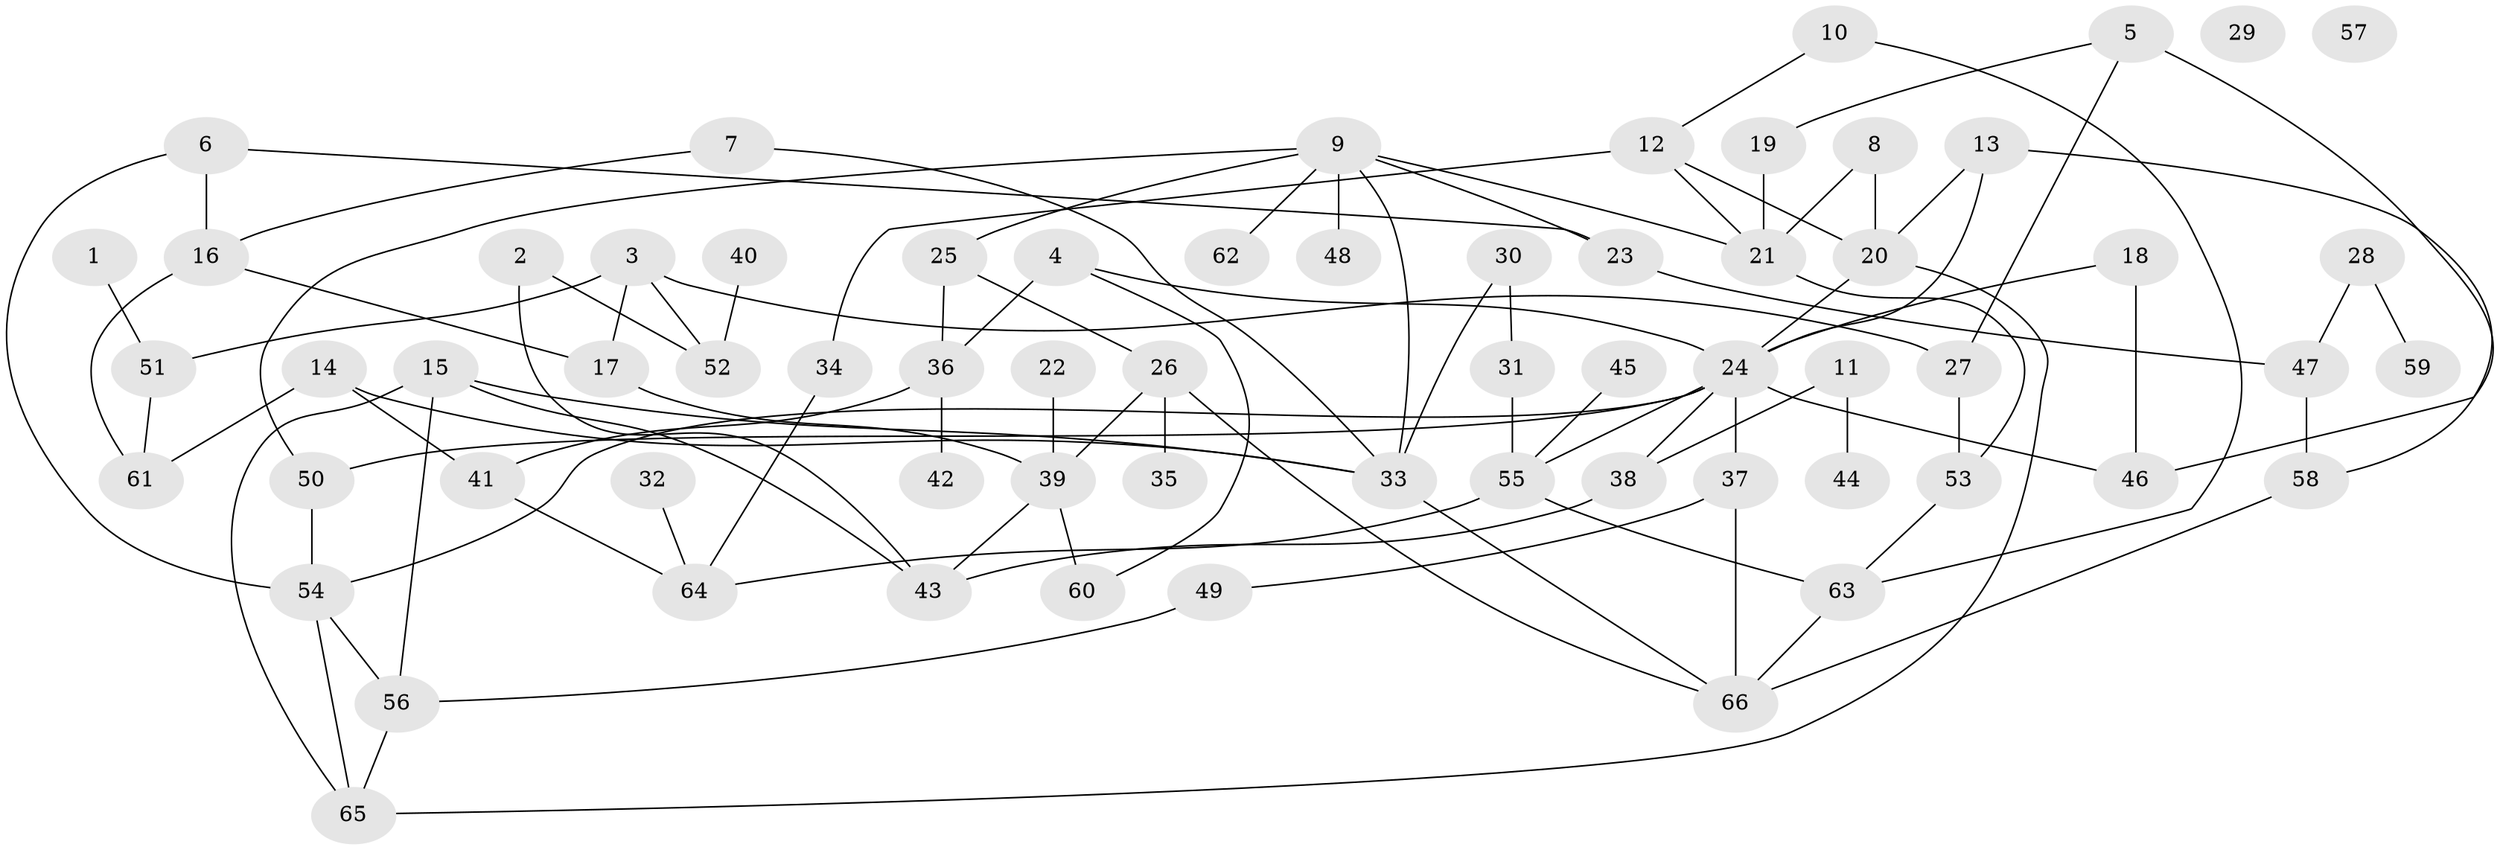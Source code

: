 // Generated by graph-tools (version 1.1) at 2025/00/03/09/25 03:00:44]
// undirected, 66 vertices, 97 edges
graph export_dot {
graph [start="1"]
  node [color=gray90,style=filled];
  1;
  2;
  3;
  4;
  5;
  6;
  7;
  8;
  9;
  10;
  11;
  12;
  13;
  14;
  15;
  16;
  17;
  18;
  19;
  20;
  21;
  22;
  23;
  24;
  25;
  26;
  27;
  28;
  29;
  30;
  31;
  32;
  33;
  34;
  35;
  36;
  37;
  38;
  39;
  40;
  41;
  42;
  43;
  44;
  45;
  46;
  47;
  48;
  49;
  50;
  51;
  52;
  53;
  54;
  55;
  56;
  57;
  58;
  59;
  60;
  61;
  62;
  63;
  64;
  65;
  66;
  1 -- 51;
  2 -- 43;
  2 -- 52;
  3 -- 17;
  3 -- 27;
  3 -- 51;
  3 -- 52;
  4 -- 24;
  4 -- 36;
  4 -- 60;
  5 -- 19;
  5 -- 27;
  5 -- 46;
  6 -- 16;
  6 -- 23;
  6 -- 54;
  7 -- 16;
  7 -- 33;
  8 -- 20;
  8 -- 21;
  9 -- 21;
  9 -- 23;
  9 -- 25;
  9 -- 33;
  9 -- 48;
  9 -- 50;
  9 -- 62;
  10 -- 12;
  10 -- 63;
  11 -- 38;
  11 -- 44;
  12 -- 20;
  12 -- 21;
  12 -- 34;
  13 -- 20;
  13 -- 24;
  13 -- 58;
  14 -- 33;
  14 -- 41;
  14 -- 61;
  15 -- 33;
  15 -- 43;
  15 -- 56;
  15 -- 65;
  16 -- 17;
  16 -- 61;
  17 -- 39;
  18 -- 24;
  18 -- 46;
  19 -- 21;
  20 -- 24;
  20 -- 65;
  21 -- 53;
  22 -- 39;
  23 -- 47;
  24 -- 37;
  24 -- 38;
  24 -- 46;
  24 -- 50;
  24 -- 54;
  24 -- 55;
  25 -- 26;
  25 -- 36;
  26 -- 35;
  26 -- 39;
  26 -- 66;
  27 -- 53;
  28 -- 47;
  28 -- 59;
  30 -- 31;
  30 -- 33;
  31 -- 55;
  32 -- 64;
  33 -- 66;
  34 -- 64;
  36 -- 41;
  36 -- 42;
  37 -- 49;
  37 -- 66;
  38 -- 43;
  39 -- 43;
  39 -- 60;
  40 -- 52;
  41 -- 64;
  45 -- 55;
  47 -- 58;
  49 -- 56;
  50 -- 54;
  51 -- 61;
  53 -- 63;
  54 -- 56;
  54 -- 65;
  55 -- 63;
  55 -- 64;
  56 -- 65;
  58 -- 66;
  63 -- 66;
}
